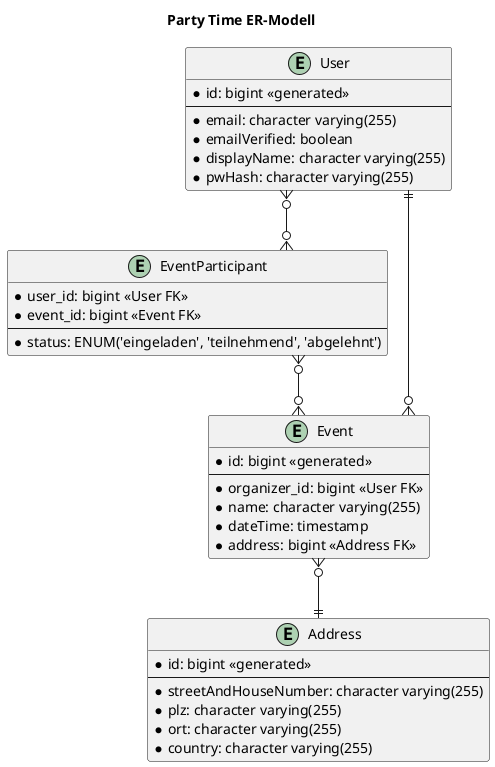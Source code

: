 @startuml er-model
title "Party Time ER-Modell"
skinparam linetype ortho

entity User {
    * id: bigint <<generated>>
    --
    * email: character varying(255)
    * emailVerified: boolean
    * displayName: character varying(255)
    * pwHash: character varying(255)
}

entity EventParticipant {
    * user_id: bigint <<User FK>>
    * event_id: bigint <<Event FK>>
    --
    * status: ENUM('eingeladen', 'teilnehmend', 'abgelehnt')
}

entity Event {
    * id: bigint <<generated>>
    --
    * organizer_id: bigint <<User FK>>
    * name: character varying(255)
    * dateTime: timestamp
    * address: bigint <<Address FK>>
}

entity Address {
    * id: bigint <<generated>>
    --
    * streetAndHouseNumber: character varying(255)
    * plz: character varying(255)
    * ort: character varying(255)
    * country: character varying(255)
}

User ||--o{ Event
User }o--o{ EventParticipant
EventParticipant }o--o{ Event
Event }o--|| Address
@enduml